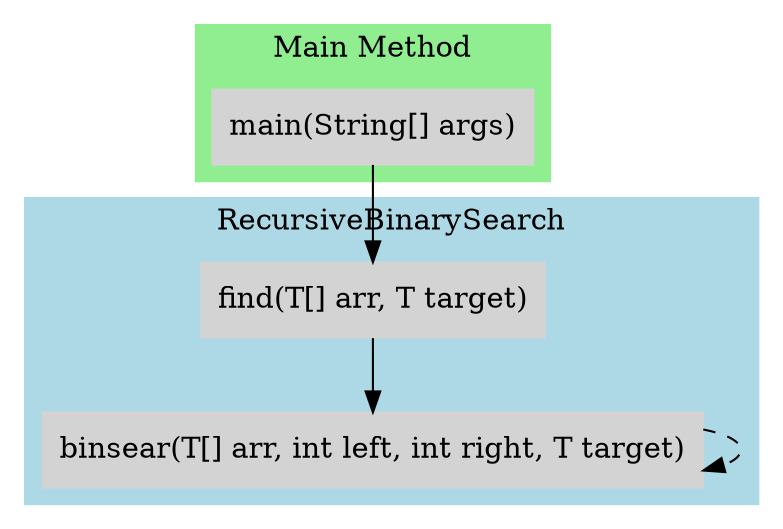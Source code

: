 digraph CallGraph {
    rankdir=TB;
    node [shape=box, style=filled, color=lightgrey];

    // Nodes for methods
    main [label="main(String[] args)"];
    find [label="find(T[] arr, T target)"];
    binsear [label="binsear(T[] arr, int left, int right, T target)"];

    // Edges representing method calls
    main -> find;
    find -> binsear;
    binsear -> binsear [style=dashed];

    // Labels for clarity
    subgraph cluster_RecursiveBinarySearch {
        label="RecursiveBinarySearch";
        style=filled;
        color=lightblue;
        find;
        binsear;
    }

    subgraph cluster_main {
        label="Main Method";
        style=filled;
        color=lightgreen;
        main;
    }
}

